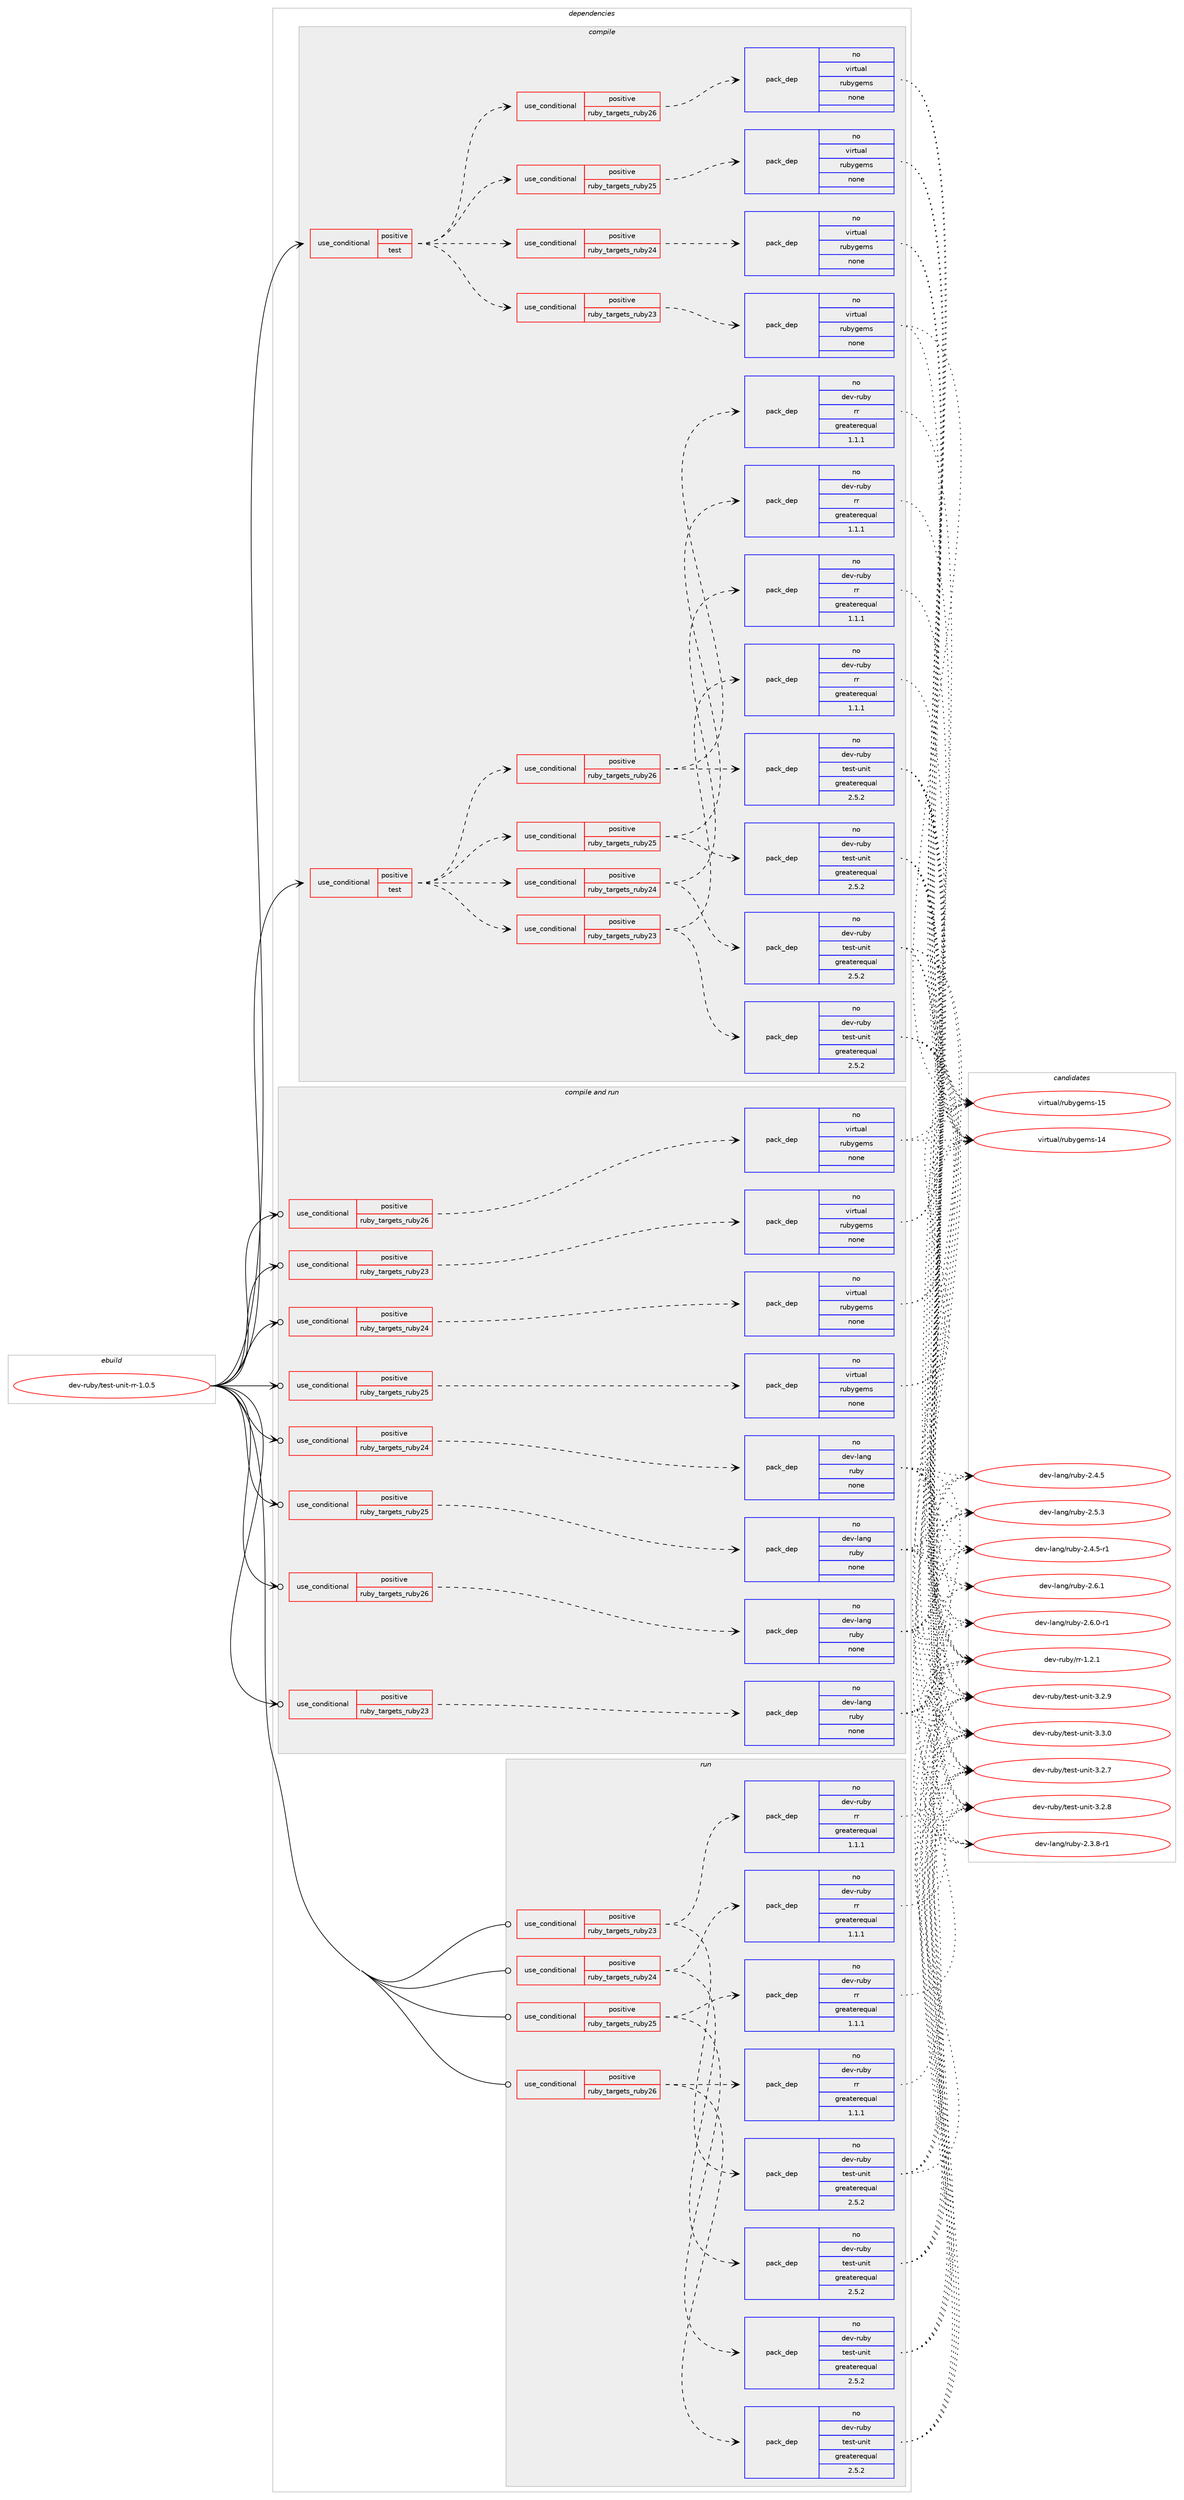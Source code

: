 digraph prolog {

# *************
# Graph options
# *************

newrank=true;
concentrate=true;
compound=true;
graph [rankdir=LR,fontname=Helvetica,fontsize=10,ranksep=1.5];#, ranksep=2.5, nodesep=0.2];
edge  [arrowhead=vee];
node  [fontname=Helvetica,fontsize=10];

# **********
# The ebuild
# **********

subgraph cluster_leftcol {
color=gray;
rank=same;
label=<<i>ebuild</i>>;
id [label="dev-ruby/test-unit-rr-1.0.5", color=red, width=4, href="../dev-ruby/test-unit-rr-1.0.5.svg"];
}

# ****************
# The dependencies
# ****************

subgraph cluster_midcol {
color=gray;
label=<<i>dependencies</i>>;
subgraph cluster_compile {
fillcolor="#eeeeee";
style=filled;
label=<<i>compile</i>>;
subgraph cond419982 {
dependency1532882 [label=<<TABLE BORDER="0" CELLBORDER="1" CELLSPACING="0" CELLPADDING="4"><TR><TD ROWSPAN="3" CELLPADDING="10">use_conditional</TD></TR><TR><TD>positive</TD></TR><TR><TD>test</TD></TR></TABLE>>, shape=none, color=red];
subgraph cond419983 {
dependency1532883 [label=<<TABLE BORDER="0" CELLBORDER="1" CELLSPACING="0" CELLPADDING="4"><TR><TD ROWSPAN="3" CELLPADDING="10">use_conditional</TD></TR><TR><TD>positive</TD></TR><TR><TD>ruby_targets_ruby23</TD></TR></TABLE>>, shape=none, color=red];
subgraph pack1089384 {
dependency1532884 [label=<<TABLE BORDER="0" CELLBORDER="1" CELLSPACING="0" CELLPADDING="4" WIDTH="220"><TR><TD ROWSPAN="6" CELLPADDING="30">pack_dep</TD></TR><TR><TD WIDTH="110">no</TD></TR><TR><TD>dev-ruby</TD></TR><TR><TD>rr</TD></TR><TR><TD>greaterequal</TD></TR><TR><TD>1.1.1</TD></TR></TABLE>>, shape=none, color=blue];
}
dependency1532883:e -> dependency1532884:w [weight=20,style="dashed",arrowhead="vee"];
subgraph pack1089385 {
dependency1532885 [label=<<TABLE BORDER="0" CELLBORDER="1" CELLSPACING="0" CELLPADDING="4" WIDTH="220"><TR><TD ROWSPAN="6" CELLPADDING="30">pack_dep</TD></TR><TR><TD WIDTH="110">no</TD></TR><TR><TD>dev-ruby</TD></TR><TR><TD>test-unit</TD></TR><TR><TD>greaterequal</TD></TR><TR><TD>2.5.2</TD></TR></TABLE>>, shape=none, color=blue];
}
dependency1532883:e -> dependency1532885:w [weight=20,style="dashed",arrowhead="vee"];
}
dependency1532882:e -> dependency1532883:w [weight=20,style="dashed",arrowhead="vee"];
subgraph cond419984 {
dependency1532886 [label=<<TABLE BORDER="0" CELLBORDER="1" CELLSPACING="0" CELLPADDING="4"><TR><TD ROWSPAN="3" CELLPADDING="10">use_conditional</TD></TR><TR><TD>positive</TD></TR><TR><TD>ruby_targets_ruby24</TD></TR></TABLE>>, shape=none, color=red];
subgraph pack1089386 {
dependency1532887 [label=<<TABLE BORDER="0" CELLBORDER="1" CELLSPACING="0" CELLPADDING="4" WIDTH="220"><TR><TD ROWSPAN="6" CELLPADDING="30">pack_dep</TD></TR><TR><TD WIDTH="110">no</TD></TR><TR><TD>dev-ruby</TD></TR><TR><TD>rr</TD></TR><TR><TD>greaterequal</TD></TR><TR><TD>1.1.1</TD></TR></TABLE>>, shape=none, color=blue];
}
dependency1532886:e -> dependency1532887:w [weight=20,style="dashed",arrowhead="vee"];
subgraph pack1089387 {
dependency1532888 [label=<<TABLE BORDER="0" CELLBORDER="1" CELLSPACING="0" CELLPADDING="4" WIDTH="220"><TR><TD ROWSPAN="6" CELLPADDING="30">pack_dep</TD></TR><TR><TD WIDTH="110">no</TD></TR><TR><TD>dev-ruby</TD></TR><TR><TD>test-unit</TD></TR><TR><TD>greaterequal</TD></TR><TR><TD>2.5.2</TD></TR></TABLE>>, shape=none, color=blue];
}
dependency1532886:e -> dependency1532888:w [weight=20,style="dashed",arrowhead="vee"];
}
dependency1532882:e -> dependency1532886:w [weight=20,style="dashed",arrowhead="vee"];
subgraph cond419985 {
dependency1532889 [label=<<TABLE BORDER="0" CELLBORDER="1" CELLSPACING="0" CELLPADDING="4"><TR><TD ROWSPAN="3" CELLPADDING="10">use_conditional</TD></TR><TR><TD>positive</TD></TR><TR><TD>ruby_targets_ruby25</TD></TR></TABLE>>, shape=none, color=red];
subgraph pack1089388 {
dependency1532890 [label=<<TABLE BORDER="0" CELLBORDER="1" CELLSPACING="0" CELLPADDING="4" WIDTH="220"><TR><TD ROWSPAN="6" CELLPADDING="30">pack_dep</TD></TR><TR><TD WIDTH="110">no</TD></TR><TR><TD>dev-ruby</TD></TR><TR><TD>rr</TD></TR><TR><TD>greaterequal</TD></TR><TR><TD>1.1.1</TD></TR></TABLE>>, shape=none, color=blue];
}
dependency1532889:e -> dependency1532890:w [weight=20,style="dashed",arrowhead="vee"];
subgraph pack1089389 {
dependency1532891 [label=<<TABLE BORDER="0" CELLBORDER="1" CELLSPACING="0" CELLPADDING="4" WIDTH="220"><TR><TD ROWSPAN="6" CELLPADDING="30">pack_dep</TD></TR><TR><TD WIDTH="110">no</TD></TR><TR><TD>dev-ruby</TD></TR><TR><TD>test-unit</TD></TR><TR><TD>greaterequal</TD></TR><TR><TD>2.5.2</TD></TR></TABLE>>, shape=none, color=blue];
}
dependency1532889:e -> dependency1532891:w [weight=20,style="dashed",arrowhead="vee"];
}
dependency1532882:e -> dependency1532889:w [weight=20,style="dashed",arrowhead="vee"];
subgraph cond419986 {
dependency1532892 [label=<<TABLE BORDER="0" CELLBORDER="1" CELLSPACING="0" CELLPADDING="4"><TR><TD ROWSPAN="3" CELLPADDING="10">use_conditional</TD></TR><TR><TD>positive</TD></TR><TR><TD>ruby_targets_ruby26</TD></TR></TABLE>>, shape=none, color=red];
subgraph pack1089390 {
dependency1532893 [label=<<TABLE BORDER="0" CELLBORDER="1" CELLSPACING="0" CELLPADDING="4" WIDTH="220"><TR><TD ROWSPAN="6" CELLPADDING="30">pack_dep</TD></TR><TR><TD WIDTH="110">no</TD></TR><TR><TD>dev-ruby</TD></TR><TR><TD>rr</TD></TR><TR><TD>greaterequal</TD></TR><TR><TD>1.1.1</TD></TR></TABLE>>, shape=none, color=blue];
}
dependency1532892:e -> dependency1532893:w [weight=20,style="dashed",arrowhead="vee"];
subgraph pack1089391 {
dependency1532894 [label=<<TABLE BORDER="0" CELLBORDER="1" CELLSPACING="0" CELLPADDING="4" WIDTH="220"><TR><TD ROWSPAN="6" CELLPADDING="30">pack_dep</TD></TR><TR><TD WIDTH="110">no</TD></TR><TR><TD>dev-ruby</TD></TR><TR><TD>test-unit</TD></TR><TR><TD>greaterequal</TD></TR><TR><TD>2.5.2</TD></TR></TABLE>>, shape=none, color=blue];
}
dependency1532892:e -> dependency1532894:w [weight=20,style="dashed",arrowhead="vee"];
}
dependency1532882:e -> dependency1532892:w [weight=20,style="dashed",arrowhead="vee"];
}
id:e -> dependency1532882:w [weight=20,style="solid",arrowhead="vee"];
subgraph cond419987 {
dependency1532895 [label=<<TABLE BORDER="0" CELLBORDER="1" CELLSPACING="0" CELLPADDING="4"><TR><TD ROWSPAN="3" CELLPADDING="10">use_conditional</TD></TR><TR><TD>positive</TD></TR><TR><TD>test</TD></TR></TABLE>>, shape=none, color=red];
subgraph cond419988 {
dependency1532896 [label=<<TABLE BORDER="0" CELLBORDER="1" CELLSPACING="0" CELLPADDING="4"><TR><TD ROWSPAN="3" CELLPADDING="10">use_conditional</TD></TR><TR><TD>positive</TD></TR><TR><TD>ruby_targets_ruby23</TD></TR></TABLE>>, shape=none, color=red];
subgraph pack1089392 {
dependency1532897 [label=<<TABLE BORDER="0" CELLBORDER="1" CELLSPACING="0" CELLPADDING="4" WIDTH="220"><TR><TD ROWSPAN="6" CELLPADDING="30">pack_dep</TD></TR><TR><TD WIDTH="110">no</TD></TR><TR><TD>virtual</TD></TR><TR><TD>rubygems</TD></TR><TR><TD>none</TD></TR><TR><TD></TD></TR></TABLE>>, shape=none, color=blue];
}
dependency1532896:e -> dependency1532897:w [weight=20,style="dashed",arrowhead="vee"];
}
dependency1532895:e -> dependency1532896:w [weight=20,style="dashed",arrowhead="vee"];
subgraph cond419989 {
dependency1532898 [label=<<TABLE BORDER="0" CELLBORDER="1" CELLSPACING="0" CELLPADDING="4"><TR><TD ROWSPAN="3" CELLPADDING="10">use_conditional</TD></TR><TR><TD>positive</TD></TR><TR><TD>ruby_targets_ruby24</TD></TR></TABLE>>, shape=none, color=red];
subgraph pack1089393 {
dependency1532899 [label=<<TABLE BORDER="0" CELLBORDER="1" CELLSPACING="0" CELLPADDING="4" WIDTH="220"><TR><TD ROWSPAN="6" CELLPADDING="30">pack_dep</TD></TR><TR><TD WIDTH="110">no</TD></TR><TR><TD>virtual</TD></TR><TR><TD>rubygems</TD></TR><TR><TD>none</TD></TR><TR><TD></TD></TR></TABLE>>, shape=none, color=blue];
}
dependency1532898:e -> dependency1532899:w [weight=20,style="dashed",arrowhead="vee"];
}
dependency1532895:e -> dependency1532898:w [weight=20,style="dashed",arrowhead="vee"];
subgraph cond419990 {
dependency1532900 [label=<<TABLE BORDER="0" CELLBORDER="1" CELLSPACING="0" CELLPADDING="4"><TR><TD ROWSPAN="3" CELLPADDING="10">use_conditional</TD></TR><TR><TD>positive</TD></TR><TR><TD>ruby_targets_ruby25</TD></TR></TABLE>>, shape=none, color=red];
subgraph pack1089394 {
dependency1532901 [label=<<TABLE BORDER="0" CELLBORDER="1" CELLSPACING="0" CELLPADDING="4" WIDTH="220"><TR><TD ROWSPAN="6" CELLPADDING="30">pack_dep</TD></TR><TR><TD WIDTH="110">no</TD></TR><TR><TD>virtual</TD></TR><TR><TD>rubygems</TD></TR><TR><TD>none</TD></TR><TR><TD></TD></TR></TABLE>>, shape=none, color=blue];
}
dependency1532900:e -> dependency1532901:w [weight=20,style="dashed",arrowhead="vee"];
}
dependency1532895:e -> dependency1532900:w [weight=20,style="dashed",arrowhead="vee"];
subgraph cond419991 {
dependency1532902 [label=<<TABLE BORDER="0" CELLBORDER="1" CELLSPACING="0" CELLPADDING="4"><TR><TD ROWSPAN="3" CELLPADDING="10">use_conditional</TD></TR><TR><TD>positive</TD></TR><TR><TD>ruby_targets_ruby26</TD></TR></TABLE>>, shape=none, color=red];
subgraph pack1089395 {
dependency1532903 [label=<<TABLE BORDER="0" CELLBORDER="1" CELLSPACING="0" CELLPADDING="4" WIDTH="220"><TR><TD ROWSPAN="6" CELLPADDING="30">pack_dep</TD></TR><TR><TD WIDTH="110">no</TD></TR><TR><TD>virtual</TD></TR><TR><TD>rubygems</TD></TR><TR><TD>none</TD></TR><TR><TD></TD></TR></TABLE>>, shape=none, color=blue];
}
dependency1532902:e -> dependency1532903:w [weight=20,style="dashed",arrowhead="vee"];
}
dependency1532895:e -> dependency1532902:w [weight=20,style="dashed",arrowhead="vee"];
}
id:e -> dependency1532895:w [weight=20,style="solid",arrowhead="vee"];
}
subgraph cluster_compileandrun {
fillcolor="#eeeeee";
style=filled;
label=<<i>compile and run</i>>;
subgraph cond419992 {
dependency1532904 [label=<<TABLE BORDER="0" CELLBORDER="1" CELLSPACING="0" CELLPADDING="4"><TR><TD ROWSPAN="3" CELLPADDING="10">use_conditional</TD></TR><TR><TD>positive</TD></TR><TR><TD>ruby_targets_ruby23</TD></TR></TABLE>>, shape=none, color=red];
subgraph pack1089396 {
dependency1532905 [label=<<TABLE BORDER="0" CELLBORDER="1" CELLSPACING="0" CELLPADDING="4" WIDTH="220"><TR><TD ROWSPAN="6" CELLPADDING="30">pack_dep</TD></TR><TR><TD WIDTH="110">no</TD></TR><TR><TD>dev-lang</TD></TR><TR><TD>ruby</TD></TR><TR><TD>none</TD></TR><TR><TD></TD></TR></TABLE>>, shape=none, color=blue];
}
dependency1532904:e -> dependency1532905:w [weight=20,style="dashed",arrowhead="vee"];
}
id:e -> dependency1532904:w [weight=20,style="solid",arrowhead="odotvee"];
subgraph cond419993 {
dependency1532906 [label=<<TABLE BORDER="0" CELLBORDER="1" CELLSPACING="0" CELLPADDING="4"><TR><TD ROWSPAN="3" CELLPADDING="10">use_conditional</TD></TR><TR><TD>positive</TD></TR><TR><TD>ruby_targets_ruby23</TD></TR></TABLE>>, shape=none, color=red];
subgraph pack1089397 {
dependency1532907 [label=<<TABLE BORDER="0" CELLBORDER="1" CELLSPACING="0" CELLPADDING="4" WIDTH="220"><TR><TD ROWSPAN="6" CELLPADDING="30">pack_dep</TD></TR><TR><TD WIDTH="110">no</TD></TR><TR><TD>virtual</TD></TR><TR><TD>rubygems</TD></TR><TR><TD>none</TD></TR><TR><TD></TD></TR></TABLE>>, shape=none, color=blue];
}
dependency1532906:e -> dependency1532907:w [weight=20,style="dashed",arrowhead="vee"];
}
id:e -> dependency1532906:w [weight=20,style="solid",arrowhead="odotvee"];
subgraph cond419994 {
dependency1532908 [label=<<TABLE BORDER="0" CELLBORDER="1" CELLSPACING="0" CELLPADDING="4"><TR><TD ROWSPAN="3" CELLPADDING="10">use_conditional</TD></TR><TR><TD>positive</TD></TR><TR><TD>ruby_targets_ruby24</TD></TR></TABLE>>, shape=none, color=red];
subgraph pack1089398 {
dependency1532909 [label=<<TABLE BORDER="0" CELLBORDER="1" CELLSPACING="0" CELLPADDING="4" WIDTH="220"><TR><TD ROWSPAN="6" CELLPADDING="30">pack_dep</TD></TR><TR><TD WIDTH="110">no</TD></TR><TR><TD>dev-lang</TD></TR><TR><TD>ruby</TD></TR><TR><TD>none</TD></TR><TR><TD></TD></TR></TABLE>>, shape=none, color=blue];
}
dependency1532908:e -> dependency1532909:w [weight=20,style="dashed",arrowhead="vee"];
}
id:e -> dependency1532908:w [weight=20,style="solid",arrowhead="odotvee"];
subgraph cond419995 {
dependency1532910 [label=<<TABLE BORDER="0" CELLBORDER="1" CELLSPACING="0" CELLPADDING="4"><TR><TD ROWSPAN="3" CELLPADDING="10">use_conditional</TD></TR><TR><TD>positive</TD></TR><TR><TD>ruby_targets_ruby24</TD></TR></TABLE>>, shape=none, color=red];
subgraph pack1089399 {
dependency1532911 [label=<<TABLE BORDER="0" CELLBORDER="1" CELLSPACING="0" CELLPADDING="4" WIDTH="220"><TR><TD ROWSPAN="6" CELLPADDING="30">pack_dep</TD></TR><TR><TD WIDTH="110">no</TD></TR><TR><TD>virtual</TD></TR><TR><TD>rubygems</TD></TR><TR><TD>none</TD></TR><TR><TD></TD></TR></TABLE>>, shape=none, color=blue];
}
dependency1532910:e -> dependency1532911:w [weight=20,style="dashed",arrowhead="vee"];
}
id:e -> dependency1532910:w [weight=20,style="solid",arrowhead="odotvee"];
subgraph cond419996 {
dependency1532912 [label=<<TABLE BORDER="0" CELLBORDER="1" CELLSPACING="0" CELLPADDING="4"><TR><TD ROWSPAN="3" CELLPADDING="10">use_conditional</TD></TR><TR><TD>positive</TD></TR><TR><TD>ruby_targets_ruby25</TD></TR></TABLE>>, shape=none, color=red];
subgraph pack1089400 {
dependency1532913 [label=<<TABLE BORDER="0" CELLBORDER="1" CELLSPACING="0" CELLPADDING="4" WIDTH="220"><TR><TD ROWSPAN="6" CELLPADDING="30">pack_dep</TD></TR><TR><TD WIDTH="110">no</TD></TR><TR><TD>dev-lang</TD></TR><TR><TD>ruby</TD></TR><TR><TD>none</TD></TR><TR><TD></TD></TR></TABLE>>, shape=none, color=blue];
}
dependency1532912:e -> dependency1532913:w [weight=20,style="dashed",arrowhead="vee"];
}
id:e -> dependency1532912:w [weight=20,style="solid",arrowhead="odotvee"];
subgraph cond419997 {
dependency1532914 [label=<<TABLE BORDER="0" CELLBORDER="1" CELLSPACING="0" CELLPADDING="4"><TR><TD ROWSPAN="3" CELLPADDING="10">use_conditional</TD></TR><TR><TD>positive</TD></TR><TR><TD>ruby_targets_ruby25</TD></TR></TABLE>>, shape=none, color=red];
subgraph pack1089401 {
dependency1532915 [label=<<TABLE BORDER="0" CELLBORDER="1" CELLSPACING="0" CELLPADDING="4" WIDTH="220"><TR><TD ROWSPAN="6" CELLPADDING="30">pack_dep</TD></TR><TR><TD WIDTH="110">no</TD></TR><TR><TD>virtual</TD></TR><TR><TD>rubygems</TD></TR><TR><TD>none</TD></TR><TR><TD></TD></TR></TABLE>>, shape=none, color=blue];
}
dependency1532914:e -> dependency1532915:w [weight=20,style="dashed",arrowhead="vee"];
}
id:e -> dependency1532914:w [weight=20,style="solid",arrowhead="odotvee"];
subgraph cond419998 {
dependency1532916 [label=<<TABLE BORDER="0" CELLBORDER="1" CELLSPACING="0" CELLPADDING="4"><TR><TD ROWSPAN="3" CELLPADDING="10">use_conditional</TD></TR><TR><TD>positive</TD></TR><TR><TD>ruby_targets_ruby26</TD></TR></TABLE>>, shape=none, color=red];
subgraph pack1089402 {
dependency1532917 [label=<<TABLE BORDER="0" CELLBORDER="1" CELLSPACING="0" CELLPADDING="4" WIDTH="220"><TR><TD ROWSPAN="6" CELLPADDING="30">pack_dep</TD></TR><TR><TD WIDTH="110">no</TD></TR><TR><TD>dev-lang</TD></TR><TR><TD>ruby</TD></TR><TR><TD>none</TD></TR><TR><TD></TD></TR></TABLE>>, shape=none, color=blue];
}
dependency1532916:e -> dependency1532917:w [weight=20,style="dashed",arrowhead="vee"];
}
id:e -> dependency1532916:w [weight=20,style="solid",arrowhead="odotvee"];
subgraph cond419999 {
dependency1532918 [label=<<TABLE BORDER="0" CELLBORDER="1" CELLSPACING="0" CELLPADDING="4"><TR><TD ROWSPAN="3" CELLPADDING="10">use_conditional</TD></TR><TR><TD>positive</TD></TR><TR><TD>ruby_targets_ruby26</TD></TR></TABLE>>, shape=none, color=red];
subgraph pack1089403 {
dependency1532919 [label=<<TABLE BORDER="0" CELLBORDER="1" CELLSPACING="0" CELLPADDING="4" WIDTH="220"><TR><TD ROWSPAN="6" CELLPADDING="30">pack_dep</TD></TR><TR><TD WIDTH="110">no</TD></TR><TR><TD>virtual</TD></TR><TR><TD>rubygems</TD></TR><TR><TD>none</TD></TR><TR><TD></TD></TR></TABLE>>, shape=none, color=blue];
}
dependency1532918:e -> dependency1532919:w [weight=20,style="dashed",arrowhead="vee"];
}
id:e -> dependency1532918:w [weight=20,style="solid",arrowhead="odotvee"];
}
subgraph cluster_run {
fillcolor="#eeeeee";
style=filled;
label=<<i>run</i>>;
subgraph cond420000 {
dependency1532920 [label=<<TABLE BORDER="0" CELLBORDER="1" CELLSPACING="0" CELLPADDING="4"><TR><TD ROWSPAN="3" CELLPADDING="10">use_conditional</TD></TR><TR><TD>positive</TD></TR><TR><TD>ruby_targets_ruby23</TD></TR></TABLE>>, shape=none, color=red];
subgraph pack1089404 {
dependency1532921 [label=<<TABLE BORDER="0" CELLBORDER="1" CELLSPACING="0" CELLPADDING="4" WIDTH="220"><TR><TD ROWSPAN="6" CELLPADDING="30">pack_dep</TD></TR><TR><TD WIDTH="110">no</TD></TR><TR><TD>dev-ruby</TD></TR><TR><TD>rr</TD></TR><TR><TD>greaterequal</TD></TR><TR><TD>1.1.1</TD></TR></TABLE>>, shape=none, color=blue];
}
dependency1532920:e -> dependency1532921:w [weight=20,style="dashed",arrowhead="vee"];
subgraph pack1089405 {
dependency1532922 [label=<<TABLE BORDER="0" CELLBORDER="1" CELLSPACING="0" CELLPADDING="4" WIDTH="220"><TR><TD ROWSPAN="6" CELLPADDING="30">pack_dep</TD></TR><TR><TD WIDTH="110">no</TD></TR><TR><TD>dev-ruby</TD></TR><TR><TD>test-unit</TD></TR><TR><TD>greaterequal</TD></TR><TR><TD>2.5.2</TD></TR></TABLE>>, shape=none, color=blue];
}
dependency1532920:e -> dependency1532922:w [weight=20,style="dashed",arrowhead="vee"];
}
id:e -> dependency1532920:w [weight=20,style="solid",arrowhead="odot"];
subgraph cond420001 {
dependency1532923 [label=<<TABLE BORDER="0" CELLBORDER="1" CELLSPACING="0" CELLPADDING="4"><TR><TD ROWSPAN="3" CELLPADDING="10">use_conditional</TD></TR><TR><TD>positive</TD></TR><TR><TD>ruby_targets_ruby24</TD></TR></TABLE>>, shape=none, color=red];
subgraph pack1089406 {
dependency1532924 [label=<<TABLE BORDER="0" CELLBORDER="1" CELLSPACING="0" CELLPADDING="4" WIDTH="220"><TR><TD ROWSPAN="6" CELLPADDING="30">pack_dep</TD></TR><TR><TD WIDTH="110">no</TD></TR><TR><TD>dev-ruby</TD></TR><TR><TD>rr</TD></TR><TR><TD>greaterequal</TD></TR><TR><TD>1.1.1</TD></TR></TABLE>>, shape=none, color=blue];
}
dependency1532923:e -> dependency1532924:w [weight=20,style="dashed",arrowhead="vee"];
subgraph pack1089407 {
dependency1532925 [label=<<TABLE BORDER="0" CELLBORDER="1" CELLSPACING="0" CELLPADDING="4" WIDTH="220"><TR><TD ROWSPAN="6" CELLPADDING="30">pack_dep</TD></TR><TR><TD WIDTH="110">no</TD></TR><TR><TD>dev-ruby</TD></TR><TR><TD>test-unit</TD></TR><TR><TD>greaterequal</TD></TR><TR><TD>2.5.2</TD></TR></TABLE>>, shape=none, color=blue];
}
dependency1532923:e -> dependency1532925:w [weight=20,style="dashed",arrowhead="vee"];
}
id:e -> dependency1532923:w [weight=20,style="solid",arrowhead="odot"];
subgraph cond420002 {
dependency1532926 [label=<<TABLE BORDER="0" CELLBORDER="1" CELLSPACING="0" CELLPADDING="4"><TR><TD ROWSPAN="3" CELLPADDING="10">use_conditional</TD></TR><TR><TD>positive</TD></TR><TR><TD>ruby_targets_ruby25</TD></TR></TABLE>>, shape=none, color=red];
subgraph pack1089408 {
dependency1532927 [label=<<TABLE BORDER="0" CELLBORDER="1" CELLSPACING="0" CELLPADDING="4" WIDTH="220"><TR><TD ROWSPAN="6" CELLPADDING="30">pack_dep</TD></TR><TR><TD WIDTH="110">no</TD></TR><TR><TD>dev-ruby</TD></TR><TR><TD>rr</TD></TR><TR><TD>greaterequal</TD></TR><TR><TD>1.1.1</TD></TR></TABLE>>, shape=none, color=blue];
}
dependency1532926:e -> dependency1532927:w [weight=20,style="dashed",arrowhead="vee"];
subgraph pack1089409 {
dependency1532928 [label=<<TABLE BORDER="0" CELLBORDER="1" CELLSPACING="0" CELLPADDING="4" WIDTH="220"><TR><TD ROWSPAN="6" CELLPADDING="30">pack_dep</TD></TR><TR><TD WIDTH="110">no</TD></TR><TR><TD>dev-ruby</TD></TR><TR><TD>test-unit</TD></TR><TR><TD>greaterequal</TD></TR><TR><TD>2.5.2</TD></TR></TABLE>>, shape=none, color=blue];
}
dependency1532926:e -> dependency1532928:w [weight=20,style="dashed",arrowhead="vee"];
}
id:e -> dependency1532926:w [weight=20,style="solid",arrowhead="odot"];
subgraph cond420003 {
dependency1532929 [label=<<TABLE BORDER="0" CELLBORDER="1" CELLSPACING="0" CELLPADDING="4"><TR><TD ROWSPAN="3" CELLPADDING="10">use_conditional</TD></TR><TR><TD>positive</TD></TR><TR><TD>ruby_targets_ruby26</TD></TR></TABLE>>, shape=none, color=red];
subgraph pack1089410 {
dependency1532930 [label=<<TABLE BORDER="0" CELLBORDER="1" CELLSPACING="0" CELLPADDING="4" WIDTH="220"><TR><TD ROWSPAN="6" CELLPADDING="30">pack_dep</TD></TR><TR><TD WIDTH="110">no</TD></TR><TR><TD>dev-ruby</TD></TR><TR><TD>rr</TD></TR><TR><TD>greaterequal</TD></TR><TR><TD>1.1.1</TD></TR></TABLE>>, shape=none, color=blue];
}
dependency1532929:e -> dependency1532930:w [weight=20,style="dashed",arrowhead="vee"];
subgraph pack1089411 {
dependency1532931 [label=<<TABLE BORDER="0" CELLBORDER="1" CELLSPACING="0" CELLPADDING="4" WIDTH="220"><TR><TD ROWSPAN="6" CELLPADDING="30">pack_dep</TD></TR><TR><TD WIDTH="110">no</TD></TR><TR><TD>dev-ruby</TD></TR><TR><TD>test-unit</TD></TR><TR><TD>greaterequal</TD></TR><TR><TD>2.5.2</TD></TR></TABLE>>, shape=none, color=blue];
}
dependency1532929:e -> dependency1532931:w [weight=20,style="dashed",arrowhead="vee"];
}
id:e -> dependency1532929:w [weight=20,style="solid",arrowhead="odot"];
}
}

# **************
# The candidates
# **************

subgraph cluster_choices {
rank=same;
color=gray;
label=<<i>candidates</i>>;

subgraph choice1089384 {
color=black;
nodesep=1;
choice100101118451141179812147114114454946504649 [label="dev-ruby/rr-1.2.1", color=red, width=4,href="../dev-ruby/rr-1.2.1.svg"];
dependency1532884:e -> choice100101118451141179812147114114454946504649:w [style=dotted,weight="100"];
}
subgraph choice1089385 {
color=black;
nodesep=1;
choice10010111845114117981214711610111511645117110105116455146504655 [label="dev-ruby/test-unit-3.2.7", color=red, width=4,href="../dev-ruby/test-unit-3.2.7.svg"];
choice10010111845114117981214711610111511645117110105116455146504656 [label="dev-ruby/test-unit-3.2.8", color=red, width=4,href="../dev-ruby/test-unit-3.2.8.svg"];
choice10010111845114117981214711610111511645117110105116455146504657 [label="dev-ruby/test-unit-3.2.9", color=red, width=4,href="../dev-ruby/test-unit-3.2.9.svg"];
choice10010111845114117981214711610111511645117110105116455146514648 [label="dev-ruby/test-unit-3.3.0", color=red, width=4,href="../dev-ruby/test-unit-3.3.0.svg"];
dependency1532885:e -> choice10010111845114117981214711610111511645117110105116455146504655:w [style=dotted,weight="100"];
dependency1532885:e -> choice10010111845114117981214711610111511645117110105116455146504656:w [style=dotted,weight="100"];
dependency1532885:e -> choice10010111845114117981214711610111511645117110105116455146504657:w [style=dotted,weight="100"];
dependency1532885:e -> choice10010111845114117981214711610111511645117110105116455146514648:w [style=dotted,weight="100"];
}
subgraph choice1089386 {
color=black;
nodesep=1;
choice100101118451141179812147114114454946504649 [label="dev-ruby/rr-1.2.1", color=red, width=4,href="../dev-ruby/rr-1.2.1.svg"];
dependency1532887:e -> choice100101118451141179812147114114454946504649:w [style=dotted,weight="100"];
}
subgraph choice1089387 {
color=black;
nodesep=1;
choice10010111845114117981214711610111511645117110105116455146504655 [label="dev-ruby/test-unit-3.2.7", color=red, width=4,href="../dev-ruby/test-unit-3.2.7.svg"];
choice10010111845114117981214711610111511645117110105116455146504656 [label="dev-ruby/test-unit-3.2.8", color=red, width=4,href="../dev-ruby/test-unit-3.2.8.svg"];
choice10010111845114117981214711610111511645117110105116455146504657 [label="dev-ruby/test-unit-3.2.9", color=red, width=4,href="../dev-ruby/test-unit-3.2.9.svg"];
choice10010111845114117981214711610111511645117110105116455146514648 [label="dev-ruby/test-unit-3.3.0", color=red, width=4,href="../dev-ruby/test-unit-3.3.0.svg"];
dependency1532888:e -> choice10010111845114117981214711610111511645117110105116455146504655:w [style=dotted,weight="100"];
dependency1532888:e -> choice10010111845114117981214711610111511645117110105116455146504656:w [style=dotted,weight="100"];
dependency1532888:e -> choice10010111845114117981214711610111511645117110105116455146504657:w [style=dotted,weight="100"];
dependency1532888:e -> choice10010111845114117981214711610111511645117110105116455146514648:w [style=dotted,weight="100"];
}
subgraph choice1089388 {
color=black;
nodesep=1;
choice100101118451141179812147114114454946504649 [label="dev-ruby/rr-1.2.1", color=red, width=4,href="../dev-ruby/rr-1.2.1.svg"];
dependency1532890:e -> choice100101118451141179812147114114454946504649:w [style=dotted,weight="100"];
}
subgraph choice1089389 {
color=black;
nodesep=1;
choice10010111845114117981214711610111511645117110105116455146504655 [label="dev-ruby/test-unit-3.2.7", color=red, width=4,href="../dev-ruby/test-unit-3.2.7.svg"];
choice10010111845114117981214711610111511645117110105116455146504656 [label="dev-ruby/test-unit-3.2.8", color=red, width=4,href="../dev-ruby/test-unit-3.2.8.svg"];
choice10010111845114117981214711610111511645117110105116455146504657 [label="dev-ruby/test-unit-3.2.9", color=red, width=4,href="../dev-ruby/test-unit-3.2.9.svg"];
choice10010111845114117981214711610111511645117110105116455146514648 [label="dev-ruby/test-unit-3.3.0", color=red, width=4,href="../dev-ruby/test-unit-3.3.0.svg"];
dependency1532891:e -> choice10010111845114117981214711610111511645117110105116455146504655:w [style=dotted,weight="100"];
dependency1532891:e -> choice10010111845114117981214711610111511645117110105116455146504656:w [style=dotted,weight="100"];
dependency1532891:e -> choice10010111845114117981214711610111511645117110105116455146504657:w [style=dotted,weight="100"];
dependency1532891:e -> choice10010111845114117981214711610111511645117110105116455146514648:w [style=dotted,weight="100"];
}
subgraph choice1089390 {
color=black;
nodesep=1;
choice100101118451141179812147114114454946504649 [label="dev-ruby/rr-1.2.1", color=red, width=4,href="../dev-ruby/rr-1.2.1.svg"];
dependency1532893:e -> choice100101118451141179812147114114454946504649:w [style=dotted,weight="100"];
}
subgraph choice1089391 {
color=black;
nodesep=1;
choice10010111845114117981214711610111511645117110105116455146504655 [label="dev-ruby/test-unit-3.2.7", color=red, width=4,href="../dev-ruby/test-unit-3.2.7.svg"];
choice10010111845114117981214711610111511645117110105116455146504656 [label="dev-ruby/test-unit-3.2.8", color=red, width=4,href="../dev-ruby/test-unit-3.2.8.svg"];
choice10010111845114117981214711610111511645117110105116455146504657 [label="dev-ruby/test-unit-3.2.9", color=red, width=4,href="../dev-ruby/test-unit-3.2.9.svg"];
choice10010111845114117981214711610111511645117110105116455146514648 [label="dev-ruby/test-unit-3.3.0", color=red, width=4,href="../dev-ruby/test-unit-3.3.0.svg"];
dependency1532894:e -> choice10010111845114117981214711610111511645117110105116455146504655:w [style=dotted,weight="100"];
dependency1532894:e -> choice10010111845114117981214711610111511645117110105116455146504656:w [style=dotted,weight="100"];
dependency1532894:e -> choice10010111845114117981214711610111511645117110105116455146504657:w [style=dotted,weight="100"];
dependency1532894:e -> choice10010111845114117981214711610111511645117110105116455146514648:w [style=dotted,weight="100"];
}
subgraph choice1089392 {
color=black;
nodesep=1;
choice118105114116117971084711411798121103101109115454952 [label="virtual/rubygems-14", color=red, width=4,href="../virtual/rubygems-14.svg"];
choice118105114116117971084711411798121103101109115454953 [label="virtual/rubygems-15", color=red, width=4,href="../virtual/rubygems-15.svg"];
dependency1532897:e -> choice118105114116117971084711411798121103101109115454952:w [style=dotted,weight="100"];
dependency1532897:e -> choice118105114116117971084711411798121103101109115454953:w [style=dotted,weight="100"];
}
subgraph choice1089393 {
color=black;
nodesep=1;
choice118105114116117971084711411798121103101109115454952 [label="virtual/rubygems-14", color=red, width=4,href="../virtual/rubygems-14.svg"];
choice118105114116117971084711411798121103101109115454953 [label="virtual/rubygems-15", color=red, width=4,href="../virtual/rubygems-15.svg"];
dependency1532899:e -> choice118105114116117971084711411798121103101109115454952:w [style=dotted,weight="100"];
dependency1532899:e -> choice118105114116117971084711411798121103101109115454953:w [style=dotted,weight="100"];
}
subgraph choice1089394 {
color=black;
nodesep=1;
choice118105114116117971084711411798121103101109115454952 [label="virtual/rubygems-14", color=red, width=4,href="../virtual/rubygems-14.svg"];
choice118105114116117971084711411798121103101109115454953 [label="virtual/rubygems-15", color=red, width=4,href="../virtual/rubygems-15.svg"];
dependency1532901:e -> choice118105114116117971084711411798121103101109115454952:w [style=dotted,weight="100"];
dependency1532901:e -> choice118105114116117971084711411798121103101109115454953:w [style=dotted,weight="100"];
}
subgraph choice1089395 {
color=black;
nodesep=1;
choice118105114116117971084711411798121103101109115454952 [label="virtual/rubygems-14", color=red, width=4,href="../virtual/rubygems-14.svg"];
choice118105114116117971084711411798121103101109115454953 [label="virtual/rubygems-15", color=red, width=4,href="../virtual/rubygems-15.svg"];
dependency1532903:e -> choice118105114116117971084711411798121103101109115454952:w [style=dotted,weight="100"];
dependency1532903:e -> choice118105114116117971084711411798121103101109115454953:w [style=dotted,weight="100"];
}
subgraph choice1089396 {
color=black;
nodesep=1;
choice100101118451089711010347114117981214550465146564511449 [label="dev-lang/ruby-2.3.8-r1", color=red, width=4,href="../dev-lang/ruby-2.3.8-r1.svg"];
choice10010111845108971101034711411798121455046524653 [label="dev-lang/ruby-2.4.5", color=red, width=4,href="../dev-lang/ruby-2.4.5.svg"];
choice100101118451089711010347114117981214550465246534511449 [label="dev-lang/ruby-2.4.5-r1", color=red, width=4,href="../dev-lang/ruby-2.4.5-r1.svg"];
choice10010111845108971101034711411798121455046534651 [label="dev-lang/ruby-2.5.3", color=red, width=4,href="../dev-lang/ruby-2.5.3.svg"];
choice100101118451089711010347114117981214550465446484511449 [label="dev-lang/ruby-2.6.0-r1", color=red, width=4,href="../dev-lang/ruby-2.6.0-r1.svg"];
choice10010111845108971101034711411798121455046544649 [label="dev-lang/ruby-2.6.1", color=red, width=4,href="../dev-lang/ruby-2.6.1.svg"];
dependency1532905:e -> choice100101118451089711010347114117981214550465146564511449:w [style=dotted,weight="100"];
dependency1532905:e -> choice10010111845108971101034711411798121455046524653:w [style=dotted,weight="100"];
dependency1532905:e -> choice100101118451089711010347114117981214550465246534511449:w [style=dotted,weight="100"];
dependency1532905:e -> choice10010111845108971101034711411798121455046534651:w [style=dotted,weight="100"];
dependency1532905:e -> choice100101118451089711010347114117981214550465446484511449:w [style=dotted,weight="100"];
dependency1532905:e -> choice10010111845108971101034711411798121455046544649:w [style=dotted,weight="100"];
}
subgraph choice1089397 {
color=black;
nodesep=1;
choice118105114116117971084711411798121103101109115454952 [label="virtual/rubygems-14", color=red, width=4,href="../virtual/rubygems-14.svg"];
choice118105114116117971084711411798121103101109115454953 [label="virtual/rubygems-15", color=red, width=4,href="../virtual/rubygems-15.svg"];
dependency1532907:e -> choice118105114116117971084711411798121103101109115454952:w [style=dotted,weight="100"];
dependency1532907:e -> choice118105114116117971084711411798121103101109115454953:w [style=dotted,weight="100"];
}
subgraph choice1089398 {
color=black;
nodesep=1;
choice100101118451089711010347114117981214550465146564511449 [label="dev-lang/ruby-2.3.8-r1", color=red, width=4,href="../dev-lang/ruby-2.3.8-r1.svg"];
choice10010111845108971101034711411798121455046524653 [label="dev-lang/ruby-2.4.5", color=red, width=4,href="../dev-lang/ruby-2.4.5.svg"];
choice100101118451089711010347114117981214550465246534511449 [label="dev-lang/ruby-2.4.5-r1", color=red, width=4,href="../dev-lang/ruby-2.4.5-r1.svg"];
choice10010111845108971101034711411798121455046534651 [label="dev-lang/ruby-2.5.3", color=red, width=4,href="../dev-lang/ruby-2.5.3.svg"];
choice100101118451089711010347114117981214550465446484511449 [label="dev-lang/ruby-2.6.0-r1", color=red, width=4,href="../dev-lang/ruby-2.6.0-r1.svg"];
choice10010111845108971101034711411798121455046544649 [label="dev-lang/ruby-2.6.1", color=red, width=4,href="../dev-lang/ruby-2.6.1.svg"];
dependency1532909:e -> choice100101118451089711010347114117981214550465146564511449:w [style=dotted,weight="100"];
dependency1532909:e -> choice10010111845108971101034711411798121455046524653:w [style=dotted,weight="100"];
dependency1532909:e -> choice100101118451089711010347114117981214550465246534511449:w [style=dotted,weight="100"];
dependency1532909:e -> choice10010111845108971101034711411798121455046534651:w [style=dotted,weight="100"];
dependency1532909:e -> choice100101118451089711010347114117981214550465446484511449:w [style=dotted,weight="100"];
dependency1532909:e -> choice10010111845108971101034711411798121455046544649:w [style=dotted,weight="100"];
}
subgraph choice1089399 {
color=black;
nodesep=1;
choice118105114116117971084711411798121103101109115454952 [label="virtual/rubygems-14", color=red, width=4,href="../virtual/rubygems-14.svg"];
choice118105114116117971084711411798121103101109115454953 [label="virtual/rubygems-15", color=red, width=4,href="../virtual/rubygems-15.svg"];
dependency1532911:e -> choice118105114116117971084711411798121103101109115454952:w [style=dotted,weight="100"];
dependency1532911:e -> choice118105114116117971084711411798121103101109115454953:w [style=dotted,weight="100"];
}
subgraph choice1089400 {
color=black;
nodesep=1;
choice100101118451089711010347114117981214550465146564511449 [label="dev-lang/ruby-2.3.8-r1", color=red, width=4,href="../dev-lang/ruby-2.3.8-r1.svg"];
choice10010111845108971101034711411798121455046524653 [label="dev-lang/ruby-2.4.5", color=red, width=4,href="../dev-lang/ruby-2.4.5.svg"];
choice100101118451089711010347114117981214550465246534511449 [label="dev-lang/ruby-2.4.5-r1", color=red, width=4,href="../dev-lang/ruby-2.4.5-r1.svg"];
choice10010111845108971101034711411798121455046534651 [label="dev-lang/ruby-2.5.3", color=red, width=4,href="../dev-lang/ruby-2.5.3.svg"];
choice100101118451089711010347114117981214550465446484511449 [label="dev-lang/ruby-2.6.0-r1", color=red, width=4,href="../dev-lang/ruby-2.6.0-r1.svg"];
choice10010111845108971101034711411798121455046544649 [label="dev-lang/ruby-2.6.1", color=red, width=4,href="../dev-lang/ruby-2.6.1.svg"];
dependency1532913:e -> choice100101118451089711010347114117981214550465146564511449:w [style=dotted,weight="100"];
dependency1532913:e -> choice10010111845108971101034711411798121455046524653:w [style=dotted,weight="100"];
dependency1532913:e -> choice100101118451089711010347114117981214550465246534511449:w [style=dotted,weight="100"];
dependency1532913:e -> choice10010111845108971101034711411798121455046534651:w [style=dotted,weight="100"];
dependency1532913:e -> choice100101118451089711010347114117981214550465446484511449:w [style=dotted,weight="100"];
dependency1532913:e -> choice10010111845108971101034711411798121455046544649:w [style=dotted,weight="100"];
}
subgraph choice1089401 {
color=black;
nodesep=1;
choice118105114116117971084711411798121103101109115454952 [label="virtual/rubygems-14", color=red, width=4,href="../virtual/rubygems-14.svg"];
choice118105114116117971084711411798121103101109115454953 [label="virtual/rubygems-15", color=red, width=4,href="../virtual/rubygems-15.svg"];
dependency1532915:e -> choice118105114116117971084711411798121103101109115454952:w [style=dotted,weight="100"];
dependency1532915:e -> choice118105114116117971084711411798121103101109115454953:w [style=dotted,weight="100"];
}
subgraph choice1089402 {
color=black;
nodesep=1;
choice100101118451089711010347114117981214550465146564511449 [label="dev-lang/ruby-2.3.8-r1", color=red, width=4,href="../dev-lang/ruby-2.3.8-r1.svg"];
choice10010111845108971101034711411798121455046524653 [label="dev-lang/ruby-2.4.5", color=red, width=4,href="../dev-lang/ruby-2.4.5.svg"];
choice100101118451089711010347114117981214550465246534511449 [label="dev-lang/ruby-2.4.5-r1", color=red, width=4,href="../dev-lang/ruby-2.4.5-r1.svg"];
choice10010111845108971101034711411798121455046534651 [label="dev-lang/ruby-2.5.3", color=red, width=4,href="../dev-lang/ruby-2.5.3.svg"];
choice100101118451089711010347114117981214550465446484511449 [label="dev-lang/ruby-2.6.0-r1", color=red, width=4,href="../dev-lang/ruby-2.6.0-r1.svg"];
choice10010111845108971101034711411798121455046544649 [label="dev-lang/ruby-2.6.1", color=red, width=4,href="../dev-lang/ruby-2.6.1.svg"];
dependency1532917:e -> choice100101118451089711010347114117981214550465146564511449:w [style=dotted,weight="100"];
dependency1532917:e -> choice10010111845108971101034711411798121455046524653:w [style=dotted,weight="100"];
dependency1532917:e -> choice100101118451089711010347114117981214550465246534511449:w [style=dotted,weight="100"];
dependency1532917:e -> choice10010111845108971101034711411798121455046534651:w [style=dotted,weight="100"];
dependency1532917:e -> choice100101118451089711010347114117981214550465446484511449:w [style=dotted,weight="100"];
dependency1532917:e -> choice10010111845108971101034711411798121455046544649:w [style=dotted,weight="100"];
}
subgraph choice1089403 {
color=black;
nodesep=1;
choice118105114116117971084711411798121103101109115454952 [label="virtual/rubygems-14", color=red, width=4,href="../virtual/rubygems-14.svg"];
choice118105114116117971084711411798121103101109115454953 [label="virtual/rubygems-15", color=red, width=4,href="../virtual/rubygems-15.svg"];
dependency1532919:e -> choice118105114116117971084711411798121103101109115454952:w [style=dotted,weight="100"];
dependency1532919:e -> choice118105114116117971084711411798121103101109115454953:w [style=dotted,weight="100"];
}
subgraph choice1089404 {
color=black;
nodesep=1;
choice100101118451141179812147114114454946504649 [label="dev-ruby/rr-1.2.1", color=red, width=4,href="../dev-ruby/rr-1.2.1.svg"];
dependency1532921:e -> choice100101118451141179812147114114454946504649:w [style=dotted,weight="100"];
}
subgraph choice1089405 {
color=black;
nodesep=1;
choice10010111845114117981214711610111511645117110105116455146504655 [label="dev-ruby/test-unit-3.2.7", color=red, width=4,href="../dev-ruby/test-unit-3.2.7.svg"];
choice10010111845114117981214711610111511645117110105116455146504656 [label="dev-ruby/test-unit-3.2.8", color=red, width=4,href="../dev-ruby/test-unit-3.2.8.svg"];
choice10010111845114117981214711610111511645117110105116455146504657 [label="dev-ruby/test-unit-3.2.9", color=red, width=4,href="../dev-ruby/test-unit-3.2.9.svg"];
choice10010111845114117981214711610111511645117110105116455146514648 [label="dev-ruby/test-unit-3.3.0", color=red, width=4,href="../dev-ruby/test-unit-3.3.0.svg"];
dependency1532922:e -> choice10010111845114117981214711610111511645117110105116455146504655:w [style=dotted,weight="100"];
dependency1532922:e -> choice10010111845114117981214711610111511645117110105116455146504656:w [style=dotted,weight="100"];
dependency1532922:e -> choice10010111845114117981214711610111511645117110105116455146504657:w [style=dotted,weight="100"];
dependency1532922:e -> choice10010111845114117981214711610111511645117110105116455146514648:w [style=dotted,weight="100"];
}
subgraph choice1089406 {
color=black;
nodesep=1;
choice100101118451141179812147114114454946504649 [label="dev-ruby/rr-1.2.1", color=red, width=4,href="../dev-ruby/rr-1.2.1.svg"];
dependency1532924:e -> choice100101118451141179812147114114454946504649:w [style=dotted,weight="100"];
}
subgraph choice1089407 {
color=black;
nodesep=1;
choice10010111845114117981214711610111511645117110105116455146504655 [label="dev-ruby/test-unit-3.2.7", color=red, width=4,href="../dev-ruby/test-unit-3.2.7.svg"];
choice10010111845114117981214711610111511645117110105116455146504656 [label="dev-ruby/test-unit-3.2.8", color=red, width=4,href="../dev-ruby/test-unit-3.2.8.svg"];
choice10010111845114117981214711610111511645117110105116455146504657 [label="dev-ruby/test-unit-3.2.9", color=red, width=4,href="../dev-ruby/test-unit-3.2.9.svg"];
choice10010111845114117981214711610111511645117110105116455146514648 [label="dev-ruby/test-unit-3.3.0", color=red, width=4,href="../dev-ruby/test-unit-3.3.0.svg"];
dependency1532925:e -> choice10010111845114117981214711610111511645117110105116455146504655:w [style=dotted,weight="100"];
dependency1532925:e -> choice10010111845114117981214711610111511645117110105116455146504656:w [style=dotted,weight="100"];
dependency1532925:e -> choice10010111845114117981214711610111511645117110105116455146504657:w [style=dotted,weight="100"];
dependency1532925:e -> choice10010111845114117981214711610111511645117110105116455146514648:w [style=dotted,weight="100"];
}
subgraph choice1089408 {
color=black;
nodesep=1;
choice100101118451141179812147114114454946504649 [label="dev-ruby/rr-1.2.1", color=red, width=4,href="../dev-ruby/rr-1.2.1.svg"];
dependency1532927:e -> choice100101118451141179812147114114454946504649:w [style=dotted,weight="100"];
}
subgraph choice1089409 {
color=black;
nodesep=1;
choice10010111845114117981214711610111511645117110105116455146504655 [label="dev-ruby/test-unit-3.2.7", color=red, width=4,href="../dev-ruby/test-unit-3.2.7.svg"];
choice10010111845114117981214711610111511645117110105116455146504656 [label="dev-ruby/test-unit-3.2.8", color=red, width=4,href="../dev-ruby/test-unit-3.2.8.svg"];
choice10010111845114117981214711610111511645117110105116455146504657 [label="dev-ruby/test-unit-3.2.9", color=red, width=4,href="../dev-ruby/test-unit-3.2.9.svg"];
choice10010111845114117981214711610111511645117110105116455146514648 [label="dev-ruby/test-unit-3.3.0", color=red, width=4,href="../dev-ruby/test-unit-3.3.0.svg"];
dependency1532928:e -> choice10010111845114117981214711610111511645117110105116455146504655:w [style=dotted,weight="100"];
dependency1532928:e -> choice10010111845114117981214711610111511645117110105116455146504656:w [style=dotted,weight="100"];
dependency1532928:e -> choice10010111845114117981214711610111511645117110105116455146504657:w [style=dotted,weight="100"];
dependency1532928:e -> choice10010111845114117981214711610111511645117110105116455146514648:w [style=dotted,weight="100"];
}
subgraph choice1089410 {
color=black;
nodesep=1;
choice100101118451141179812147114114454946504649 [label="dev-ruby/rr-1.2.1", color=red, width=4,href="../dev-ruby/rr-1.2.1.svg"];
dependency1532930:e -> choice100101118451141179812147114114454946504649:w [style=dotted,weight="100"];
}
subgraph choice1089411 {
color=black;
nodesep=1;
choice10010111845114117981214711610111511645117110105116455146504655 [label="dev-ruby/test-unit-3.2.7", color=red, width=4,href="../dev-ruby/test-unit-3.2.7.svg"];
choice10010111845114117981214711610111511645117110105116455146504656 [label="dev-ruby/test-unit-3.2.8", color=red, width=4,href="../dev-ruby/test-unit-3.2.8.svg"];
choice10010111845114117981214711610111511645117110105116455146504657 [label="dev-ruby/test-unit-3.2.9", color=red, width=4,href="../dev-ruby/test-unit-3.2.9.svg"];
choice10010111845114117981214711610111511645117110105116455146514648 [label="dev-ruby/test-unit-3.3.0", color=red, width=4,href="../dev-ruby/test-unit-3.3.0.svg"];
dependency1532931:e -> choice10010111845114117981214711610111511645117110105116455146504655:w [style=dotted,weight="100"];
dependency1532931:e -> choice10010111845114117981214711610111511645117110105116455146504656:w [style=dotted,weight="100"];
dependency1532931:e -> choice10010111845114117981214711610111511645117110105116455146504657:w [style=dotted,weight="100"];
dependency1532931:e -> choice10010111845114117981214711610111511645117110105116455146514648:w [style=dotted,weight="100"];
}
}

}
